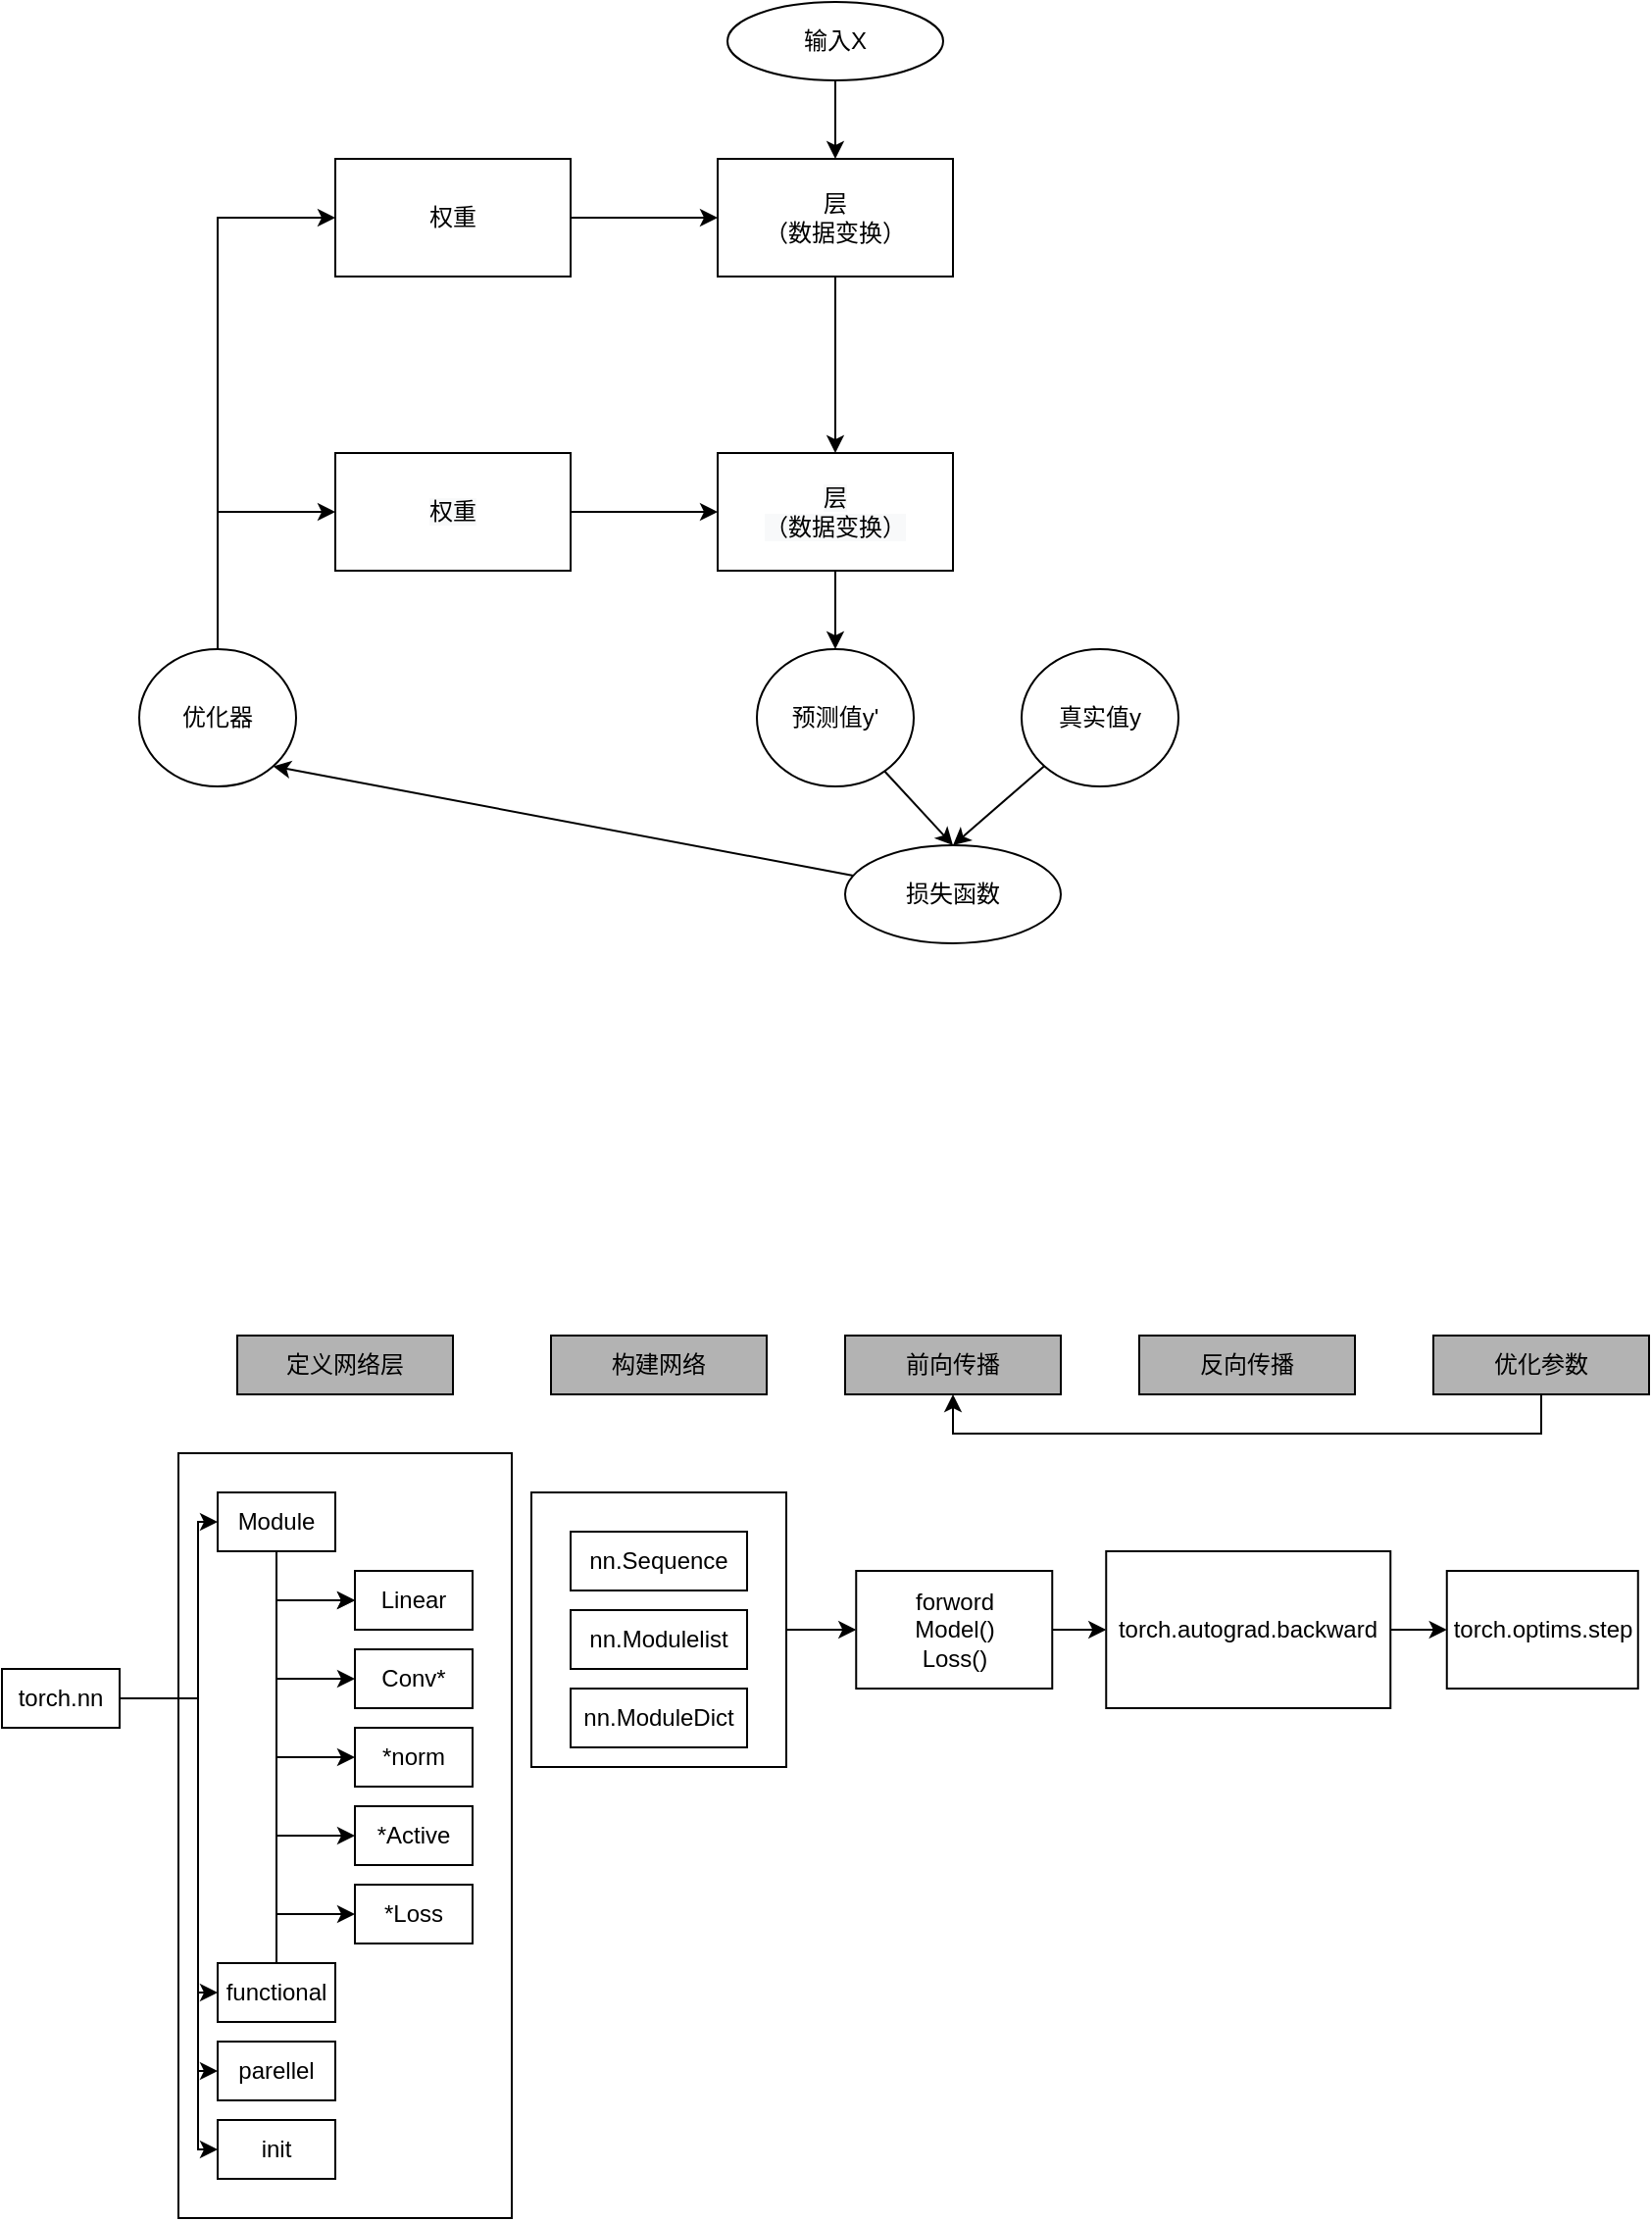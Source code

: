 <mxfile version="13.4.5" type="device"><diagram id="1wYimNl--u3_GV2PEJP9" name="Page-1"><mxGraphModel dx="1915" dy="688" grid="1" gridSize="10" guides="1" tooltips="1" connect="1" arrows="1" fold="1" page="1" pageScale="1" pageWidth="827" pageHeight="1169" math="0" shadow="0"><root><mxCell id="0"/><mxCell id="1" parent="0"/><mxCell id="YQT6PfXwBR-8dsneZiF2-30" value="" style="rounded=0;whiteSpace=wrap;html=1;fillColor=#FFFFFF;" vertex="1" parent="1"><mxGeometry x="50" y="800" width="170" height="390" as="geometry"/></mxCell><mxCell id="YQT6PfXwBR-8dsneZiF2-3" style="edgeStyle=orthogonalEdgeStyle;rounded=0;orthogonalLoop=1;jettySize=auto;html=1;" edge="1" parent="1" source="YQT6PfXwBR-8dsneZiF2-1" target="YQT6PfXwBR-8dsneZiF2-2"><mxGeometry relative="1" as="geometry"/></mxCell><mxCell id="YQT6PfXwBR-8dsneZiF2-1" value="输入X" style="ellipse;whiteSpace=wrap;html=1;" vertex="1" parent="1"><mxGeometry x="330" y="60" width="110" height="40" as="geometry"/></mxCell><mxCell id="YQT6PfXwBR-8dsneZiF2-5" style="edgeStyle=orthogonalEdgeStyle;rounded=0;orthogonalLoop=1;jettySize=auto;html=1;entryX=0.5;entryY=0;entryDx=0;entryDy=0;" edge="1" parent="1" source="YQT6PfXwBR-8dsneZiF2-2" target="YQT6PfXwBR-8dsneZiF2-4"><mxGeometry relative="1" as="geometry"/></mxCell><mxCell id="YQT6PfXwBR-8dsneZiF2-2" value="层&lt;br&gt;（数据变换）" style="rounded=0;whiteSpace=wrap;html=1;" vertex="1" parent="1"><mxGeometry x="325" y="140" width="120" height="60" as="geometry"/></mxCell><mxCell id="YQT6PfXwBR-8dsneZiF2-19" style="edgeStyle=none;rounded=0;orthogonalLoop=1;jettySize=auto;html=1;entryX=0.5;entryY=0;entryDx=0;entryDy=0;" edge="1" parent="1" source="YQT6PfXwBR-8dsneZiF2-4" target="YQT6PfXwBR-8dsneZiF2-6"><mxGeometry relative="1" as="geometry"/></mxCell><mxCell id="YQT6PfXwBR-8dsneZiF2-4" value="&#10;&#10;&lt;span style=&quot;color: rgb(0, 0, 0); font-family: helvetica; font-size: 12px; font-style: normal; font-weight: 400; letter-spacing: normal; text-align: center; text-indent: 0px; text-transform: none; word-spacing: 0px; background-color: rgb(248, 249, 250); display: inline; float: none;&quot;&gt;层&lt;/span&gt;&lt;br style=&quot;color: rgb(0, 0, 0); font-family: helvetica; font-size: 12px; font-style: normal; font-weight: 400; letter-spacing: normal; text-align: center; text-indent: 0px; text-transform: none; word-spacing: 0px; background-color: rgb(248, 249, 250);&quot;&gt;&lt;span style=&quot;color: rgb(0, 0, 0); font-family: helvetica; font-size: 12px; font-style: normal; font-weight: 400; letter-spacing: normal; text-align: center; text-indent: 0px; text-transform: none; word-spacing: 0px; background-color: rgb(248, 249, 250); display: inline; float: none;&quot;&gt;（数据变换）&lt;/span&gt;&#10;&#10;" style="rounded=0;whiteSpace=wrap;html=1;" vertex="1" parent="1"><mxGeometry x="325" y="290" width="120" height="60" as="geometry"/></mxCell><mxCell id="YQT6PfXwBR-8dsneZiF2-9" style="rounded=0;orthogonalLoop=1;jettySize=auto;html=1;entryX=0.5;entryY=0;entryDx=0;entryDy=0;" edge="1" parent="1" source="YQT6PfXwBR-8dsneZiF2-6" target="YQT6PfXwBR-8dsneZiF2-8"><mxGeometry relative="1" as="geometry"/></mxCell><mxCell id="YQT6PfXwBR-8dsneZiF2-6" value="预测值y'" style="ellipse;whiteSpace=wrap;html=1;" vertex="1" parent="1"><mxGeometry x="345" y="390" width="80" height="70" as="geometry"/></mxCell><mxCell id="YQT6PfXwBR-8dsneZiF2-10" style="rounded=0;orthogonalLoop=1;jettySize=auto;html=1;entryX=0.5;entryY=0;entryDx=0;entryDy=0;" edge="1" parent="1" source="YQT6PfXwBR-8dsneZiF2-7" target="YQT6PfXwBR-8dsneZiF2-8"><mxGeometry relative="1" as="geometry"/></mxCell><mxCell id="YQT6PfXwBR-8dsneZiF2-7" value="真实值y" style="ellipse;whiteSpace=wrap;html=1;" vertex="1" parent="1"><mxGeometry x="480" y="390" width="80" height="70" as="geometry"/></mxCell><mxCell id="YQT6PfXwBR-8dsneZiF2-18" style="rounded=0;orthogonalLoop=1;jettySize=auto;html=1;entryX=1;entryY=1;entryDx=0;entryDy=0;" edge="1" parent="1" source="YQT6PfXwBR-8dsneZiF2-8" target="YQT6PfXwBR-8dsneZiF2-11"><mxGeometry relative="1" as="geometry"/></mxCell><mxCell id="YQT6PfXwBR-8dsneZiF2-8" value="损失函数" style="ellipse;whiteSpace=wrap;html=1;" vertex="1" parent="1"><mxGeometry x="390" y="490" width="110" height="50" as="geometry"/></mxCell><mxCell id="YQT6PfXwBR-8dsneZiF2-16" style="edgeStyle=orthogonalEdgeStyle;rounded=0;orthogonalLoop=1;jettySize=auto;html=1;entryX=0;entryY=0.5;entryDx=0;entryDy=0;exitX=0.5;exitY=0;exitDx=0;exitDy=0;" edge="1" parent="1" source="YQT6PfXwBR-8dsneZiF2-11" target="YQT6PfXwBR-8dsneZiF2-12"><mxGeometry relative="1" as="geometry"/></mxCell><mxCell id="YQT6PfXwBR-8dsneZiF2-17" style="edgeStyle=orthogonalEdgeStyle;rounded=0;orthogonalLoop=1;jettySize=auto;html=1;entryX=0;entryY=0.5;entryDx=0;entryDy=0;exitX=0.5;exitY=0;exitDx=0;exitDy=0;" edge="1" parent="1" source="YQT6PfXwBR-8dsneZiF2-11" target="YQT6PfXwBR-8dsneZiF2-13"><mxGeometry relative="1" as="geometry"/></mxCell><mxCell id="YQT6PfXwBR-8dsneZiF2-11" value="优化器" style="ellipse;whiteSpace=wrap;html=1;" vertex="1" parent="1"><mxGeometry x="30" y="390" width="80" height="70" as="geometry"/></mxCell><mxCell id="YQT6PfXwBR-8dsneZiF2-15" style="edgeStyle=orthogonalEdgeStyle;rounded=0;orthogonalLoop=1;jettySize=auto;html=1;" edge="1" parent="1" source="YQT6PfXwBR-8dsneZiF2-12" target="YQT6PfXwBR-8dsneZiF2-4"><mxGeometry relative="1" as="geometry"/></mxCell><mxCell id="YQT6PfXwBR-8dsneZiF2-12" value="&#10;&#10;&lt;span style=&quot;color: rgb(0, 0, 0); font-family: helvetica; font-size: 12px; font-style: normal; font-weight: 400; letter-spacing: normal; text-align: center; text-indent: 0px; text-transform: none; word-spacing: 0px; background-color: rgb(248, 249, 250); display: inline; float: none;&quot;&gt;权重&lt;/span&gt;&#10;&#10;" style="rounded=0;whiteSpace=wrap;html=1;" vertex="1" parent="1"><mxGeometry x="130" y="290" width="120" height="60" as="geometry"/></mxCell><mxCell id="YQT6PfXwBR-8dsneZiF2-14" style="edgeStyle=orthogonalEdgeStyle;rounded=0;orthogonalLoop=1;jettySize=auto;html=1;" edge="1" parent="1" source="YQT6PfXwBR-8dsneZiF2-13" target="YQT6PfXwBR-8dsneZiF2-2"><mxGeometry relative="1" as="geometry"/></mxCell><mxCell id="YQT6PfXwBR-8dsneZiF2-13" value="权重" style="rounded=0;whiteSpace=wrap;html=1;" vertex="1" parent="1"><mxGeometry x="130" y="140" width="120" height="60" as="geometry"/></mxCell><mxCell id="YQT6PfXwBR-8dsneZiF2-20" value="定义网络层" style="rounded=0;whiteSpace=wrap;html=1;fillColor=#B3B3B3;" vertex="1" parent="1"><mxGeometry x="80" y="740" width="110" height="30" as="geometry"/></mxCell><mxCell id="YQT6PfXwBR-8dsneZiF2-21" value="构建网络" style="rounded=0;whiteSpace=wrap;html=1;fillColor=#B3B3B3;" vertex="1" parent="1"><mxGeometry x="240" y="740" width="110" height="30" as="geometry"/></mxCell><mxCell id="YQT6PfXwBR-8dsneZiF2-24" value="前向传播" style="rounded=0;whiteSpace=wrap;html=1;fillColor=#B3B3B3;" vertex="1" parent="1"><mxGeometry x="390" y="740" width="110" height="30" as="geometry"/></mxCell><mxCell id="YQT6PfXwBR-8dsneZiF2-25" value="反向传播" style="rounded=0;whiteSpace=wrap;html=1;fillColor=#B3B3B3;" vertex="1" parent="1"><mxGeometry x="540" y="740" width="110" height="30" as="geometry"/></mxCell><mxCell id="YQT6PfXwBR-8dsneZiF2-27" style="edgeStyle=orthogonalEdgeStyle;rounded=0;orthogonalLoop=1;jettySize=auto;html=1;entryX=0.5;entryY=1;entryDx=0;entryDy=0;" edge="1" parent="1" source="YQT6PfXwBR-8dsneZiF2-26" target="YQT6PfXwBR-8dsneZiF2-24"><mxGeometry relative="1" as="geometry"><Array as="points"><mxPoint x="745" y="790"/><mxPoint x="445" y="790"/></Array></mxGeometry></mxCell><mxCell id="YQT6PfXwBR-8dsneZiF2-26" value="优化参数" style="rounded=0;whiteSpace=wrap;html=1;fillColor=#B3B3B3;" vertex="1" parent="1"><mxGeometry x="690" y="740" width="110" height="30" as="geometry"/></mxCell><mxCell id="YQT6PfXwBR-8dsneZiF2-41" style="edgeStyle=orthogonalEdgeStyle;rounded=0;orthogonalLoop=1;jettySize=auto;html=1;entryX=0;entryY=0.5;entryDx=0;entryDy=0;" edge="1" parent="1" source="YQT6PfXwBR-8dsneZiF2-28" target="YQT6PfXwBR-8dsneZiF2-31"><mxGeometry relative="1" as="geometry"><Array as="points"><mxPoint x="60" y="925"/><mxPoint x="60" y="835"/></Array></mxGeometry></mxCell><mxCell id="YQT6PfXwBR-8dsneZiF2-42" style="edgeStyle=orthogonalEdgeStyle;rounded=0;orthogonalLoop=1;jettySize=auto;html=1;entryX=0;entryY=0.5;entryDx=0;entryDy=0;" edge="1" parent="1" source="YQT6PfXwBR-8dsneZiF2-28" target="YQT6PfXwBR-8dsneZiF2-37"><mxGeometry relative="1" as="geometry"><Array as="points"><mxPoint x="60" y="925"/><mxPoint x="60" y="1075"/></Array></mxGeometry></mxCell><mxCell id="YQT6PfXwBR-8dsneZiF2-43" style="edgeStyle=orthogonalEdgeStyle;rounded=0;orthogonalLoop=1;jettySize=auto;html=1;entryX=0;entryY=0.5;entryDx=0;entryDy=0;" edge="1" parent="1" source="YQT6PfXwBR-8dsneZiF2-28" target="YQT6PfXwBR-8dsneZiF2-38"><mxGeometry relative="1" as="geometry"><Array as="points"><mxPoint x="60" y="925"/><mxPoint x="60" y="1115"/></Array></mxGeometry></mxCell><mxCell id="YQT6PfXwBR-8dsneZiF2-44" style="edgeStyle=orthogonalEdgeStyle;rounded=0;orthogonalLoop=1;jettySize=auto;html=1;entryX=0;entryY=0.5;entryDx=0;entryDy=0;" edge="1" parent="1" source="YQT6PfXwBR-8dsneZiF2-28" target="YQT6PfXwBR-8dsneZiF2-39"><mxGeometry relative="1" as="geometry"><Array as="points"><mxPoint x="60" y="925"/><mxPoint x="60" y="1155"/></Array></mxGeometry></mxCell><mxCell id="YQT6PfXwBR-8dsneZiF2-28" value="torch.nn" style="rounded=0;whiteSpace=wrap;html=1;fillColor=#FFFFFF;" vertex="1" parent="1"><mxGeometry x="-40" y="910" width="60" height="30" as="geometry"/></mxCell><mxCell id="YQT6PfXwBR-8dsneZiF2-53" style="edgeStyle=orthogonalEdgeStyle;rounded=0;orthogonalLoop=1;jettySize=auto;html=1;entryX=0;entryY=0.5;entryDx=0;entryDy=0;" edge="1" parent="1" source="YQT6PfXwBR-8dsneZiF2-31" target="YQT6PfXwBR-8dsneZiF2-32"><mxGeometry relative="1" as="geometry"><Array as="points"><mxPoint x="100" y="875"/></Array></mxGeometry></mxCell><mxCell id="YQT6PfXwBR-8dsneZiF2-31" value="Module" style="rounded=0;whiteSpace=wrap;html=1;fillColor=#FFFFFF;" vertex="1" parent="1"><mxGeometry x="70" y="820" width="60" height="30" as="geometry"/></mxCell><mxCell id="YQT6PfXwBR-8dsneZiF2-32" value="Linear" style="rounded=0;whiteSpace=wrap;html=1;fillColor=#FFFFFF;" vertex="1" parent="1"><mxGeometry x="140" y="860" width="60" height="30" as="geometry"/></mxCell><mxCell id="YQT6PfXwBR-8dsneZiF2-33" value="Conv*" style="rounded=0;whiteSpace=wrap;html=1;fillColor=#FFFFFF;" vertex="1" parent="1"><mxGeometry x="140" y="900" width="60" height="30" as="geometry"/></mxCell><mxCell id="YQT6PfXwBR-8dsneZiF2-34" value="*norm" style="rounded=0;whiteSpace=wrap;html=1;fillColor=#FFFFFF;" vertex="1" parent="1"><mxGeometry x="140" y="940" width="60" height="30" as="geometry"/></mxCell><mxCell id="YQT6PfXwBR-8dsneZiF2-48" style="edgeStyle=orthogonalEdgeStyle;rounded=0;orthogonalLoop=1;jettySize=auto;html=1;entryX=0;entryY=0.5;entryDx=0;entryDy=0;" edge="1" parent="1" source="YQT6PfXwBR-8dsneZiF2-37" target="YQT6PfXwBR-8dsneZiF2-46"><mxGeometry relative="1" as="geometry"><Array as="points"><mxPoint x="100" y="1035"/></Array></mxGeometry></mxCell><mxCell id="YQT6PfXwBR-8dsneZiF2-49" style="edgeStyle=orthogonalEdgeStyle;rounded=0;orthogonalLoop=1;jettySize=auto;html=1;entryX=0;entryY=0.5;entryDx=0;entryDy=0;" edge="1" parent="1" source="YQT6PfXwBR-8dsneZiF2-37" target="YQT6PfXwBR-8dsneZiF2-47"><mxGeometry relative="1" as="geometry"><Array as="points"><mxPoint x="100" y="995"/></Array></mxGeometry></mxCell><mxCell id="YQT6PfXwBR-8dsneZiF2-50" style="edgeStyle=orthogonalEdgeStyle;rounded=0;orthogonalLoop=1;jettySize=auto;html=1;entryX=0;entryY=0.5;entryDx=0;entryDy=0;" edge="1" parent="1" source="YQT6PfXwBR-8dsneZiF2-37" target="YQT6PfXwBR-8dsneZiF2-34"><mxGeometry relative="1" as="geometry"><Array as="points"><mxPoint x="100" y="955"/></Array></mxGeometry></mxCell><mxCell id="YQT6PfXwBR-8dsneZiF2-51" style="edgeStyle=orthogonalEdgeStyle;rounded=0;orthogonalLoop=1;jettySize=auto;html=1;entryX=0;entryY=0.5;entryDx=0;entryDy=0;" edge="1" parent="1" source="YQT6PfXwBR-8dsneZiF2-37" target="YQT6PfXwBR-8dsneZiF2-33"><mxGeometry relative="1" as="geometry"><Array as="points"><mxPoint x="100" y="915"/></Array></mxGeometry></mxCell><mxCell id="YQT6PfXwBR-8dsneZiF2-52" style="edgeStyle=orthogonalEdgeStyle;rounded=0;orthogonalLoop=1;jettySize=auto;html=1;entryX=0;entryY=0.5;entryDx=0;entryDy=0;" edge="1" parent="1" source="YQT6PfXwBR-8dsneZiF2-37" target="YQT6PfXwBR-8dsneZiF2-32"><mxGeometry relative="1" as="geometry"><Array as="points"><mxPoint x="100" y="875"/></Array></mxGeometry></mxCell><mxCell id="YQT6PfXwBR-8dsneZiF2-37" value="functional" style="rounded=0;whiteSpace=wrap;html=1;fillColor=#FFFFFF;" vertex="1" parent="1"><mxGeometry x="70" y="1060" width="60" height="30" as="geometry"/></mxCell><mxCell id="YQT6PfXwBR-8dsneZiF2-38" value="parellel" style="rounded=0;whiteSpace=wrap;html=1;fillColor=#FFFFFF;" vertex="1" parent="1"><mxGeometry x="70" y="1100" width="60" height="30" as="geometry"/></mxCell><mxCell id="YQT6PfXwBR-8dsneZiF2-39" value="init" style="rounded=0;whiteSpace=wrap;html=1;fillColor=#FFFFFF;" vertex="1" parent="1"><mxGeometry x="70" y="1140" width="60" height="30" as="geometry"/></mxCell><mxCell id="YQT6PfXwBR-8dsneZiF2-46" value="*Loss" style="rounded=0;whiteSpace=wrap;html=1;fillColor=#FFFFFF;" vertex="1" parent="1"><mxGeometry x="140" y="1020" width="60" height="30" as="geometry"/></mxCell><mxCell id="YQT6PfXwBR-8dsneZiF2-47" value="*Active" style="rounded=0;whiteSpace=wrap;html=1;fillColor=#FFFFFF;" vertex="1" parent="1"><mxGeometry x="140" y="980" width="60" height="30" as="geometry"/></mxCell><mxCell id="YQT6PfXwBR-8dsneZiF2-64" style="edgeStyle=orthogonalEdgeStyle;rounded=0;orthogonalLoop=1;jettySize=auto;html=1;entryX=0;entryY=0.5;entryDx=0;entryDy=0;" edge="1" parent="1" source="YQT6PfXwBR-8dsneZiF2-54" target="YQT6PfXwBR-8dsneZiF2-58"><mxGeometry relative="1" as="geometry"/></mxCell><mxCell id="YQT6PfXwBR-8dsneZiF2-54" value="" style="rounded=0;whiteSpace=wrap;html=1;fillColor=#FFFFFF;" vertex="1" parent="1"><mxGeometry x="230" y="820" width="130" height="140" as="geometry"/></mxCell><mxCell id="YQT6PfXwBR-8dsneZiF2-55" value="nn.Sequence" style="rounded=0;whiteSpace=wrap;html=1;fillColor=#FFFFFF;" vertex="1" parent="1"><mxGeometry x="250" y="840" width="90" height="30" as="geometry"/></mxCell><mxCell id="YQT6PfXwBR-8dsneZiF2-56" value="nn.ModuleDict" style="rounded=0;whiteSpace=wrap;html=1;fillColor=#FFFFFF;" vertex="1" parent="1"><mxGeometry x="250" y="920" width="90" height="30" as="geometry"/></mxCell><mxCell id="YQT6PfXwBR-8dsneZiF2-57" value="nn.Modulelist" style="rounded=0;whiteSpace=wrap;html=1;fillColor=#FFFFFF;" vertex="1" parent="1"><mxGeometry x="250" y="880" width="90" height="30" as="geometry"/></mxCell><mxCell id="YQT6PfXwBR-8dsneZiF2-61" style="edgeStyle=orthogonalEdgeStyle;rounded=0;orthogonalLoop=1;jettySize=auto;html=1;" edge="1" parent="1" source="YQT6PfXwBR-8dsneZiF2-58" target="YQT6PfXwBR-8dsneZiF2-59"><mxGeometry relative="1" as="geometry"/></mxCell><mxCell id="YQT6PfXwBR-8dsneZiF2-58" value="forword&lt;br&gt;Model()&lt;br&gt;Loss()" style="rounded=0;whiteSpace=wrap;html=1;fillColor=#FFFFFF;" vertex="1" parent="1"><mxGeometry x="395.63" y="860" width="100" height="60" as="geometry"/></mxCell><mxCell id="YQT6PfXwBR-8dsneZiF2-63" style="edgeStyle=orthogonalEdgeStyle;rounded=0;orthogonalLoop=1;jettySize=auto;html=1;entryX=0;entryY=0.5;entryDx=0;entryDy=0;" edge="1" parent="1" source="YQT6PfXwBR-8dsneZiF2-59" target="YQT6PfXwBR-8dsneZiF2-60"><mxGeometry relative="1" as="geometry"/></mxCell><mxCell id="YQT6PfXwBR-8dsneZiF2-59" value="torch.autograd.backward" style="rounded=0;whiteSpace=wrap;html=1;fillColor=#FFFFFF;" vertex="1" parent="1"><mxGeometry x="523.13" y="850" width="145" height="80" as="geometry"/></mxCell><mxCell id="YQT6PfXwBR-8dsneZiF2-60" value="torch.optims.step" style="rounded=0;whiteSpace=wrap;html=1;fillColor=#FFFFFF;" vertex="1" parent="1"><mxGeometry x="696.88" y="860" width="97.5" height="60" as="geometry"/></mxCell></root></mxGraphModel></diagram></mxfile>